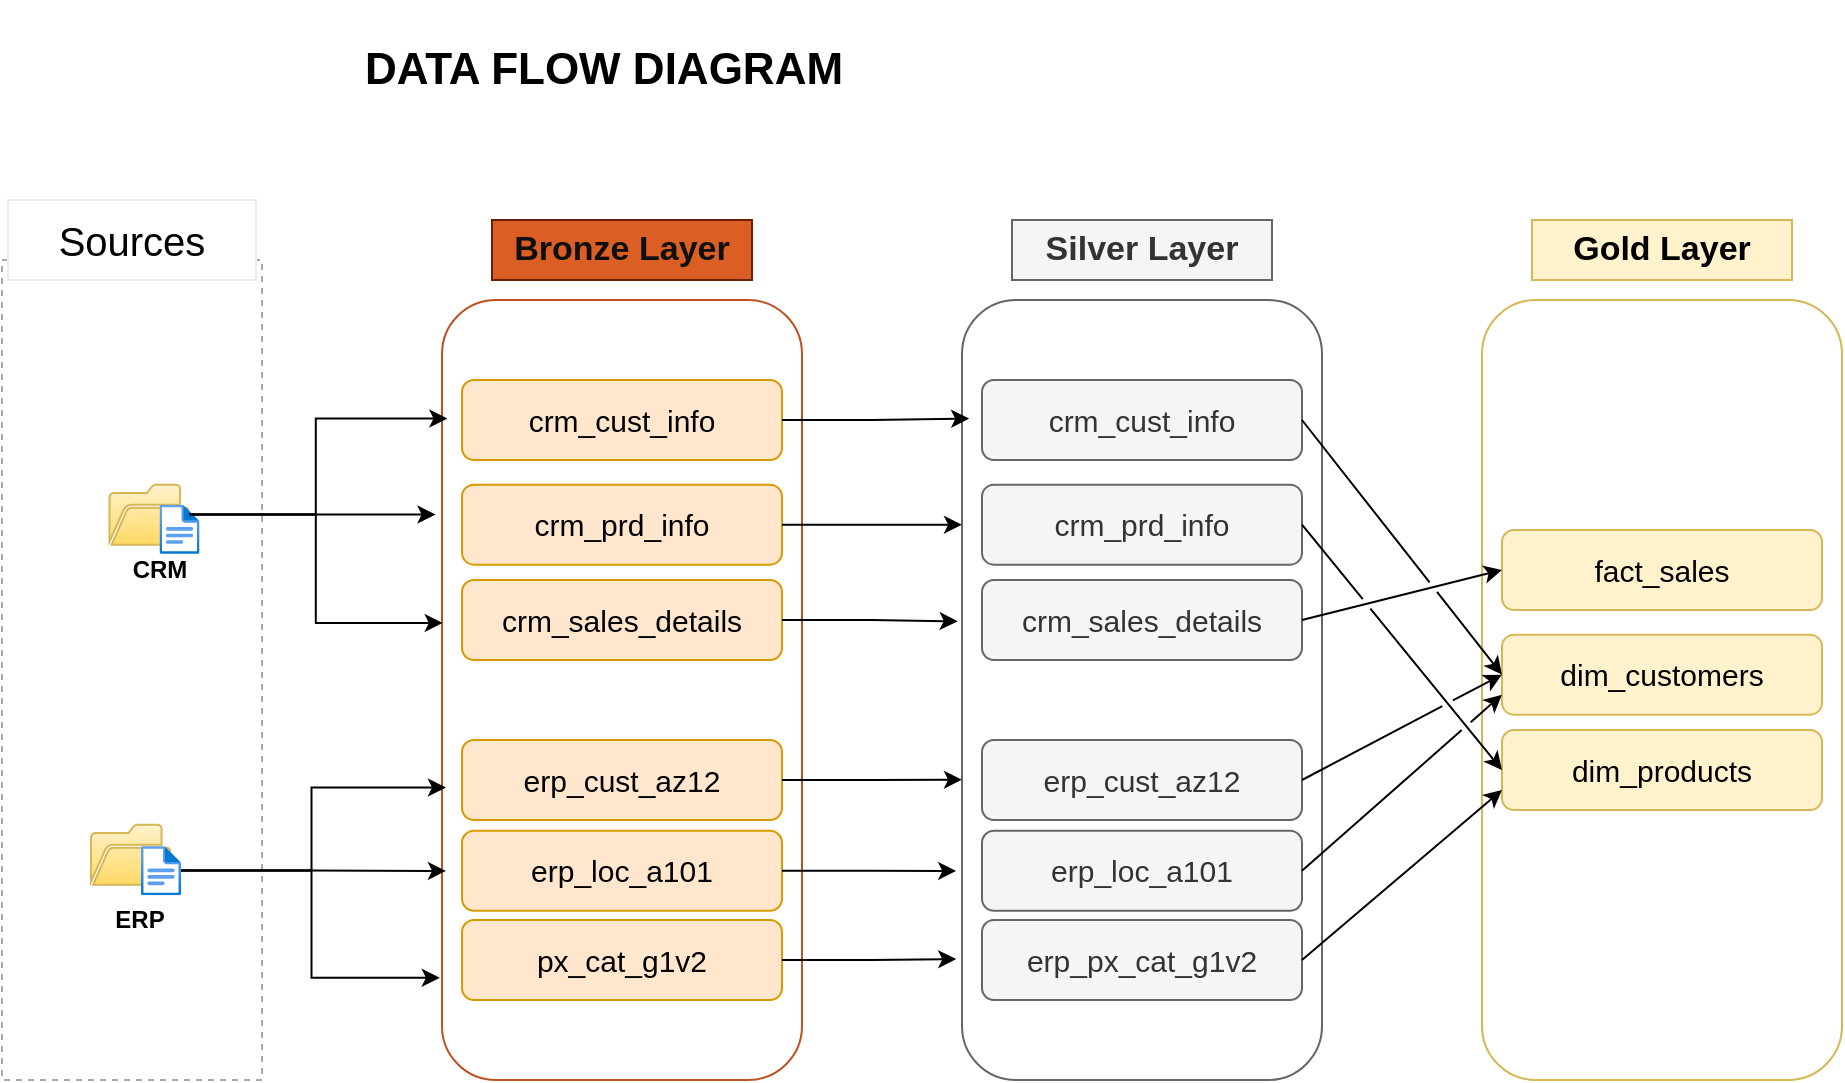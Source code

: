 <mxfile version="28.0.6">
  <diagram name="Page-1" id="XEuOx9e2rnWo8r7RSylf">
    <mxGraphModel dx="1815" dy="589" grid="1" gridSize="10" guides="1" tooltips="1" connect="1" arrows="1" fold="1" page="1" pageScale="1" pageWidth="850" pageHeight="1100" math="0" shadow="0">
      <root>
        <mxCell id="0" />
        <mxCell id="1" parent="0" />
        <mxCell id="_bO4fHlILCpRPKUWCTL3-1" value="&lt;span style=&quot;color: rgba(0, 0, 0, 0); font-family: monospace; font-size: 0px; text-align: start; text-wrap-mode: nowrap;&quot;&gt;%3CmxGraphModel%3E%3Croot%3E%3CmxCell%20id%3D%220%22%2F%3E%3CmxCell%20id%3D%221%22%20parent%3D%220%22%2F%3E%3CmxCell%20id%3D%222%22%20value%3D%22%22%20style%3D%22sketch%3D0%3BpointerEvents%3D1%3Bshadow%3D0%3Bdashed%3D0%3Bhtml%3D1%3BstrokeColor%3D%23d6b656%3BfillColor%3D%23fff2cc%3BlabelPosition%3Dcenter%3BverticalLabelPosition%3Dbottom%3BverticalAlign%3Dtop%3BoutlineConnect%3D0%3Balign%3Dcenter%3Bshape%3Dmxgraph.office.concepts.folder_open%3BgradientColor%3D%23ffd966%3B%22%20vertex%3D%221%22%20parent%3D%221%22%3E%3CmxGeometry%20x%3D%22255%22%20y%3D%22210%22%20width%3D%2240%22%20height%3D%2230%22%20as%3D%22geometry%22%2F%3E%3C%2FmxCell%3E%3CmxCell%20id%3D%223%22%20value%3D%22%22%20style%3D%22image%3Baspect%3Dfixed%3Bhtml%3D1%3Bpoints%3D%5B%5D%3Balign%3Dcenter%3BfontSize%3D12%3Bimage%3Dimg%2Flib%2Fazure2%2Fgeneral%2FFile.svg%3B%22%20vertex%3D%221%22%20parent%3D%221%22%3E%3CmxGeometry%20x%3D%22280%22%20y%3D%22220%22%20width%3D%2220%22%20height%3D%2224.64%22%20as%3D%22geometry%22%2F%3E%3C%2FmxCell%3E%3CmxCell%20id%3D%224%22%20value%3D%22%26lt%3Bb%26gt%3BCRM%26lt%3B%2Fb%26gt%3B%22%20style%3D%22text%3Bhtml%3D1%3Balign%3Dcenter%3BverticalAlign%3Dmiddle%3BwhiteSpace%3Dwrap%3Brounded%3D0%3B%22%20vertex%3D%221%22%20parent%3D%221%22%3E%3CmxGeometry%20x%3D%22255%22%20y%3D%22240%22%20width%3D%2250%22%20height%3D%2224.64%22%20as%3D%22geometry%22%2F%3E%3C%2FmxCell%3E%3CmxCell%20id%3D%225%22%20value%3D%22%22%20style%3D%22sketch%3D0%3BpointerEvents%3D1%3Bshadow%3D0%3Bdashed%3D0%3Bhtml%3D1%3BstrokeColor%3D%23d6b656%3BfillColor%3D%23fff2cc%3BlabelPosition%3Dcenter%3BverticalLabelPosition%3Dbottom%3BverticalAlign%3Dtop%3BoutlineConnect%3D0%3Balign%3Dcenter%3Bshape%3Dmxgraph.office.concepts.folder_open%3BgradientColor%3D%23ffd966%3B%22%20vertex%3D%221%22%20parent%3D%221%22%3E%3CmxGeometry%20x%3D%22255%22%20y%3D%22264.64%22%20width%3D%2240%22%20height%3D%2230%22%20as%3D%22geometry%22%2F%3E%3C%2FmxCell%3E%3CmxCell%20id%3D%226%22%20value%3D%22%22%20style%3D%22image%3Baspect%3Dfixed%3Bhtml%3D1%3Bpoints%3D%5B%5D%3Balign%3Dcenter%3BfontSize%3D12%3Bimage%3Dimg%2Flib%2Fazure2%2Fgeneral%2FFile.svg%3B%22%20vertex%3D%221%22%20parent%3D%221%22%3E%3CmxGeometry%20x%3D%22280%22%20y%3D%22275.36%22%20width%3D%2220%22%20height%3D%2224.64%22%20as%3D%22geometry%22%2F%3E%3C%2FmxCell%3E%3CmxCell%20id%3D%227%22%20value%3D%22%26lt%3Bb%26gt%3BERP%26lt%3B%2Fb%26gt%3B%22%20style%3D%22text%3Bhtml%3D1%3Balign%3Dcenter%3BverticalAlign%3Dmiddle%3BwhiteSpace%3Dwrap%3Brounded%3D0%3B%22%20vertex%3D%221%22%20parent%3D%221%22%3E%3CmxGeometry%20x%3D%22250%22%20y%3D%22294.64%22%20width%3D%2250%22%20height%3D%2224.64%22%20as%3D%22geometry%22%2F%3E%3C%2FmxCell%3E%3CmxCell%20id%3D%228%22%20value%3D%22%22%20style%3D%22line%3BstrokeWidth%3D2%3Bhtml%3D1%3BstrokeColor%3D%23787878%3B%22%20vertex%3D%221%22%20parent%3D%221%22%3E%3CmxGeometry%20x%3D%22220%22%20y%3D%22330%22%20width%3D%22110%22%20height%3D%2210%22%20as%3D%22geometry%22%2F%3E%3C%2FmxCell%3E%3CmxCell%20id%3D%229%22%20value%3D%22Object%20Type%20%3A%20CSV%20Files%26lt%3Bdiv%26gt%3B%26lt%3Bbr%26gt%3B%26lt%3B%2Fdiv%26gt%3B%22%20style%3D%22text%3Bhtml%3D1%3Balign%3Dcenter%3BverticalAlign%3Dmiddle%3BwhiteSpace%3Dwrap%3Brounded%3D0%3B%22%20vertex%3D%221%22%20parent%3D%221%22%3E%3CmxGeometry%20x%3D%22220%22%20y%3D%22360%22%20width%3D%22110%22%20height%3D%2230%22%20as%3D%22geometry%22%2F%3E%3C%2FmxCell%3E%3C%2Froot%3E%3C%2FmxGraphModel%3E&lt;/span&gt;&lt;span style=&quot;color: rgba(0, 0, 0, 0); font-family: monospace; font-size: 0px; text-align: start; text-wrap-mode: nowrap;&quot;&gt;%3CmxGraphModel%3E%3Croot%3E%3CmxCell%20id%3D%220%22%2F%3E%3CmxCell%20id%3D%221%22%20parent%3D%220%22%2F%3E%3CmxCell%20id%3D%222%22%20value%3D%22%22%20style%3D%22sketch%3D0%3BpointerEvents%3D1%3Bshadow%3D0%3Bdashed%3D0%3Bhtml%3D1%3BstrokeColor%3D%23d6b656%3BfillColor%3D%23fff2cc%3BlabelPosition%3Dcenter%3BverticalLabelPosition%3Dbottom%3BverticalAlign%3Dtop%3BoutlineConnect%3D0%3Balign%3Dcenter%3Bshape%3Dmxgraph.office.concepts.folder_open%3BgradientColor%3D%23ffd966%3B%22%20vertex%3D%221%22%20parent%3D%221%22%3E%3CmxGeometry%20x%3D%22255%22%20y%3D%22210%22%20width%3D%2240%22%20height%3D%2230%22%20as%3D%22geometry%22%2F%3E%3C%2FmxCell%3E%3CmxCell%20id%3D%223%22%20value%3D%22%22%20style%3D%22image%3Baspect%3Dfixed%3Bhtml%3D1%3Bpoints%3D%5B%5D%3Balign%3Dcenter%3BfontSize%3D12%3Bimage%3Dimg%2Flib%2Fazure2%2Fgeneral%2FFile.svg%3B%22%20vertex%3D%221%22%20parent%3D%221%22%3E%3CmxGeometry%20x%3D%22280%22%20y%3D%22220%22%20width%3D%2220%22%20height%3D%2224.64%22%20as%3D%22geometry%22%2F%3E%3C%2FmxCell%3E%3CmxCell%20id%3D%224%22%20value%3D%22%26lt%3Bb%26gt%3BCRM%26lt%3B%2Fb%26gt%3B%22%20style%3D%22text%3Bhtml%3D1%3Balign%3Dcenter%3BverticalAlign%3Dmiddle%3BwhiteSpace%3Dwrap%3Brounded%3D0%3B%22%20vertex%3D%221%22%20parent%3D%221%22%3E%3CmxGeometry%20x%3D%22255%22%20y%3D%22240%22%20width%3D%2250%22%20height%3D%2224.64%22%20as%3D%22geometry%22%2F%3E%3C%2FmxCell%3E%3CmxCell%20id%3D%225%22%20value%3D%22%22%20style%3D%22sketch%3D0%3BpointerEvents%3D1%3Bshadow%3D0%3Bdashed%3D0%3Bhtml%3D1%3BstrokeColor%3D%23d6b656%3BfillColor%3D%23fff2cc%3BlabelPosition%3Dcenter%3BverticalLabelPosition%3Dbottom%3BverticalAlign%3Dtop%3BoutlineConnect%3D0%3Balign%3Dcenter%3Bshape%3Dmxgraph.office.concepts.folder_open%3BgradientColor%3D%23ffd966%3B%22%20vertex%3D%221%22%20parent%3D%221%22%3E%3CmxGeometry%20x%3D%22255%22%20y%3D%22264.64%22%20width%3D%2240%22%20height%3D%2230%22%20as%3D%22geometry%22%2F%3E%3C%2FmxCell%3E%3CmxCell%20id%3D%226%22%20value%3D%22%22%20style%3D%22image%3Baspect%3Dfixed%3Bhtml%3D1%3Bpoints%3D%5B%5D%3Balign%3Dcenter%3BfontSize%3D12%3Bimage%3Dimg%2Flib%2Fazure2%2Fgeneral%2FFile.svg%3B%22%20vertex%3D%221%22%20parent%3D%221%22%3E%3CmxGeometry%20x%3D%22280%22%20y%3D%22275.36%22%20width%3D%2220%22%20height%3D%2224.64%22%20as%3D%22geometry%22%2F%3E%3C%2FmxCell%3E%3CmxCell%20id%3D%227%22%20value%3D%22%26lt%3Bb%26gt%3BERP%26lt%3B%2Fb%26gt%3B%22%20style%3D%22text%3Bhtml%3D1%3Balign%3Dcenter%3BverticalAlign%3Dmiddle%3BwhiteSpace%3Dwrap%3Brounded%3D0%3B%22%20vertex%3D%221%22%20parent%3D%221%22%3E%3CmxGeometry%20x%3D%22250%22%20y%3D%22294.64%22%20width%3D%2250%22%20height%3D%2224.64%22%20as%3D%22geometry%22%2F%3E%3C%2FmxCell%3E%3CmxCell%20id%3D%228%22%20value%3D%22%22%20style%3D%22line%3BstrokeWidth%3D2%3Bhtml%3D1%3BstrokeColor%3D%23787878%3B%22%20vertex%3D%221%22%20parent%3D%221%22%3E%3CmxGeometry%20x%3D%22220%22%20y%3D%22330%22%20width%3D%22110%22%20height%3D%2210%22%20as%3D%22geometry%22%2F%3E%3C%2FmxCell%3E%3CmxCell%20id%3D%229%22%20value%3D%22Object%20Type%20%3A%20CSV%20Files%26lt%3Bdiv%26gt%3B%26lt%3Bbr%26gt%3B%26lt%3B%2Fdiv%26gt%3B%22%20style%3D%22text%3Bhtml%3D1%3Balign%3Dcenter%3BverticalAlign%3Dmiddle%3BwhiteSpace%3Dwrap%3Brounded%3D0%3B%22%20vertex%3D%221%22%20parent%3D%221%22%3E%3CmxGeometry%20x%3D%22220%22%20y%3D%22360%22%20width%3D%22110%22%20height%3D%2230%22%20as%3D%22geometry%22%2F%3E%3C%2FmxCell%3E%3C%2Froot%3E%3C%2FmxGraphModel%3E&lt;/span&gt;" style="rounded=0;whiteSpace=wrap;html=1;strokeColor=#A9A9A9;dashed=1;" parent="1" vertex="1">
          <mxGeometry x="-90" y="430" width="130" height="410" as="geometry" />
        </mxCell>
        <mxCell id="_bO4fHlILCpRPKUWCTL3-2" value="&lt;font style=&quot;font-size: 17px;&quot;&gt;&lt;b&gt;Bronze Layer&lt;/b&gt;&lt;/font&gt;" style="rounded=0;whiteSpace=wrap;html=1;fillColor=light-dark(#DB5F25,#CF8360);fontColor=#0F0F0F;strokeColor=#6D1F00;" parent="1" vertex="1">
          <mxGeometry x="155" y="410" width="130" height="30" as="geometry" />
        </mxCell>
        <mxCell id="_bO4fHlILCpRPKUWCTL3-3" style="edgeStyle=orthogonalEdgeStyle;rounded=0;orthogonalLoop=1;jettySize=auto;html=1;exitX=0.5;exitY=1;exitDx=0;exitDy=0;" parent="1" source="_bO4fHlILCpRPKUWCTL3-2" target="_bO4fHlILCpRPKUWCTL3-2" edge="1">
          <mxGeometry relative="1" as="geometry" />
        </mxCell>
        <mxCell id="_bO4fHlILCpRPKUWCTL3-5" value="" style="sketch=0;pointerEvents=1;shadow=0;dashed=0;html=1;strokeColor=#d6b656;fillColor=#fff2cc;labelPosition=center;verticalLabelPosition=bottom;verticalAlign=top;outlineConnect=0;align=center;shape=mxgraph.office.concepts.folder_open;gradientColor=#ffd966;" parent="1" vertex="1">
          <mxGeometry x="-36.25" y="542.32" width="40" height="30" as="geometry" />
        </mxCell>
        <mxCell id="_bO4fHlILCpRPKUWCTL3-6" value="" style="image;aspect=fixed;html=1;points=[];align=center;fontSize=12;image=img/lib/azure2/general/File.svg;" parent="1" vertex="1">
          <mxGeometry x="-11.25" y="552.32" width="20" height="24.64" as="geometry" />
        </mxCell>
        <mxCell id="_bO4fHlILCpRPKUWCTL3-7" value="&lt;b&gt;CRM&lt;/b&gt;" style="text;html=1;align=center;verticalAlign=middle;whiteSpace=wrap;rounded=0;" parent="1" vertex="1">
          <mxGeometry x="-36.25" y="572.32" width="50" height="24.64" as="geometry" />
        </mxCell>
        <mxCell id="_bO4fHlILCpRPKUWCTL3-8" value="" style="sketch=0;pointerEvents=1;shadow=0;dashed=0;html=1;strokeColor=#d6b656;fillColor=#fff2cc;labelPosition=center;verticalLabelPosition=bottom;verticalAlign=top;outlineConnect=0;align=center;shape=mxgraph.office.concepts.folder_open;gradientColor=#ffd966;" parent="1" vertex="1">
          <mxGeometry x="-45.5" y="712.32" width="40" height="30" as="geometry" />
        </mxCell>
        <mxCell id="_bO4fHlILCpRPKUWCTL3-9" value="" style="image;aspect=fixed;html=1;points=[];align=center;fontSize=12;image=img/lib/azure2/general/File.svg;" parent="1" vertex="1">
          <mxGeometry x="-20.5" y="723.04" width="20" height="24.64" as="geometry" />
        </mxCell>
        <mxCell id="_bO4fHlILCpRPKUWCTL3-10" value="&lt;b&gt;ERP&lt;/b&gt;" style="text;html=1;align=center;verticalAlign=middle;whiteSpace=wrap;rounded=0;" parent="1" vertex="1">
          <mxGeometry x="-46.25" y="747.68" width="50" height="24.64" as="geometry" />
        </mxCell>
        <mxCell id="_bO4fHlILCpRPKUWCTL3-18" value="&lt;font style=&quot;font-size: 20px;&quot;&gt;Sources&lt;/font&gt;" style="rounded=0;whiteSpace=wrap;html=1;strokeColor=#ECECEC;" parent="1" vertex="1">
          <mxGeometry x="-87" y="400" width="124" height="40" as="geometry" />
        </mxCell>
        <mxCell id="_bO4fHlILCpRPKUWCTL3-20" value="&lt;span style=&quot;color: rgba(0, 0, 0, 0); font-family: monospace; font-size: 0px; text-align: start; text-wrap-mode: nowrap;&quot;&gt;%3CmxGraphModel%3E%3Croot%3E%3CmxCell%20id%3D%220%22%2F%3E%3CmxCell%20id%3D%221%22%20parent%3D%220%22%2F%3E%3CmxCell%20id%3D%222%22%20value%3D%22crm_cust_info%22%20style%3D%22rounded%3D1%3BwhiteSpace%3Dwrap%3Bhtml%3D1%3BstrokeColor%3D%23d79b00%3BfillColor%3D%23ffe6cc%3B%22%20vertex%3D%221%22%20parent%3D%221%22%3E%3CmxGeometry%20x%3D%22270%22%20y%3D%22490%22%20width%3D%22160%22%20height%3D%2240%22%20as%3D%22geometry%22%2F%3E%3C%2FmxCell%3E%3C%2Froot%3E%3C%2FmxGraphModel%3E&lt;/span&gt;&lt;span style=&quot;color: rgba(0, 0, 0, 0); font-family: monospace; font-size: 0px; text-align: start; text-wrap-mode: nowrap;&quot;&gt;%3CmxGraphModel%3E%3Croot%3E%3CmxCell%20id%3D%220%22%2F%3E%3CmxCell%20id%3D%221%22%20parent%3D%220%22%2F%3E%3CmxCell%20id%3D%222%22%20value%3D%22crm_cust_info%22%20style%3D%22rounded%3D1%3BwhiteSpace%3Dwrap%3Bhtml%3D1%3BstrokeColor%3D%23d79b00%3BfillColor%3D%23ffe6cc%3B%22%20vertex%3D%221%22%20parent%3D%221%22%3E%3CmxGeometry%20x%3D%22270%22%20y%3D%22490%22%20width%3D%22160%22%20height%3D%2240%22%20as%3D%22geometry%22%2F%3E%3C%2FmxCell%3E%3C%2Froot%3E%3C%2FmxGraphModel%3E&lt;/span&gt;" style="rounded=1;whiteSpace=wrap;html=1;strokeColor=#BD5220;" parent="1" vertex="1">
          <mxGeometry x="130" y="450" width="180" height="390" as="geometry" />
        </mxCell>
        <mxCell id="_bO4fHlILCpRPKUWCTL3-23" value="&lt;font style=&quot;font-size: 15px;&quot;&gt;crm_cust_info&lt;/font&gt;" style="rounded=1;whiteSpace=wrap;html=1;strokeColor=#d79b00;fillColor=#ffe6cc;" parent="1" vertex="1">
          <mxGeometry x="140" y="490" width="160" height="40" as="geometry" />
        </mxCell>
        <mxCell id="_bO4fHlILCpRPKUWCTL3-24" value="&lt;font style=&quot;font-size: 15px;&quot;&gt;crm_prd_info&lt;/font&gt;" style="rounded=1;whiteSpace=wrap;html=1;strokeColor=#d79b00;fillColor=#ffe6cc;" parent="1" vertex="1">
          <mxGeometry x="140" y="542.32" width="160" height="40" as="geometry" />
        </mxCell>
        <mxCell id="_bO4fHlILCpRPKUWCTL3-25" value="&lt;font style=&quot;font-size: 15px;&quot;&gt;crm_sales_details&lt;/font&gt;" style="rounded=1;whiteSpace=wrap;html=1;strokeColor=#d79b00;fillColor=#ffe6cc;" parent="1" vertex="1">
          <mxGeometry x="140" y="590" width="160" height="40" as="geometry" />
        </mxCell>
        <mxCell id="_bO4fHlILCpRPKUWCTL3-42" value="&lt;font style=&quot;font-size: 15px;&quot;&gt;erp_cust_az12&lt;/font&gt;" style="rounded=1;whiteSpace=wrap;html=1;strokeColor=#d79b00;fillColor=#ffe6cc;" parent="1" vertex="1">
          <mxGeometry x="140" y="670" width="160" height="40" as="geometry" />
        </mxCell>
        <mxCell id="_bO4fHlILCpRPKUWCTL3-43" value="&lt;font style=&quot;font-size: 15px;&quot;&gt;erp_loc_a101&lt;/font&gt;" style="rounded=1;whiteSpace=wrap;html=1;strokeColor=#d79b00;fillColor=#ffe6cc;" parent="1" vertex="1">
          <mxGeometry x="140" y="715.36" width="160" height="40" as="geometry" />
        </mxCell>
        <mxCell id="_bO4fHlILCpRPKUWCTL3-44" value="&lt;font style=&quot;font-size: 15px;&quot;&gt;px_cat_g1v2&lt;/font&gt;" style="rounded=1;whiteSpace=wrap;html=1;strokeColor=#d79b00;fillColor=#ffe6cc;" parent="1" vertex="1">
          <mxGeometry x="140" y="760" width="160" height="40" as="geometry" />
        </mxCell>
        <mxCell id="_bO4fHlILCpRPKUWCTL3-47" style="edgeStyle=orthogonalEdgeStyle;rounded=0;orthogonalLoop=1;jettySize=auto;html=1;entryX=0.011;entryY=0.625;entryDx=0;entryDy=0;entryPerimeter=0;" parent="1" source="_bO4fHlILCpRPKUWCTL3-9" target="_bO4fHlILCpRPKUWCTL3-20" edge="1">
          <mxGeometry relative="1" as="geometry" />
        </mxCell>
        <mxCell id="_bO4fHlILCpRPKUWCTL3-48" style="edgeStyle=orthogonalEdgeStyle;rounded=0;orthogonalLoop=1;jettySize=auto;html=1;entryX=-0.006;entryY=0.869;entryDx=0;entryDy=0;entryPerimeter=0;" parent="1" source="_bO4fHlILCpRPKUWCTL3-9" target="_bO4fHlILCpRPKUWCTL3-20" edge="1">
          <mxGeometry relative="1" as="geometry" />
        </mxCell>
        <mxCell id="_bO4fHlILCpRPKUWCTL3-50" style="edgeStyle=orthogonalEdgeStyle;rounded=0;orthogonalLoop=1;jettySize=auto;html=1;entryX=-0.018;entryY=0.275;entryDx=0;entryDy=0;entryPerimeter=0;" parent="1" source="_bO4fHlILCpRPKUWCTL3-5" target="_bO4fHlILCpRPKUWCTL3-20" edge="1">
          <mxGeometry relative="1" as="geometry" />
        </mxCell>
        <mxCell id="_bO4fHlILCpRPKUWCTL3-51" style="edgeStyle=orthogonalEdgeStyle;rounded=0;orthogonalLoop=1;jettySize=auto;html=1;entryX=0.015;entryY=0.152;entryDx=0;entryDy=0;entryPerimeter=0;" parent="1" source="_bO4fHlILCpRPKUWCTL3-5" target="_bO4fHlILCpRPKUWCTL3-20" edge="1">
          <mxGeometry relative="1" as="geometry" />
        </mxCell>
        <mxCell id="_bO4fHlILCpRPKUWCTL3-52" style="edgeStyle=orthogonalEdgeStyle;rounded=0;orthogonalLoop=1;jettySize=auto;html=1;entryX=0.002;entryY=0.414;entryDx=0;entryDy=0;entryPerimeter=0;" parent="1" source="_bO4fHlILCpRPKUWCTL3-5" target="_bO4fHlILCpRPKUWCTL3-20" edge="1">
          <mxGeometry relative="1" as="geometry" />
        </mxCell>
        <mxCell id="_bO4fHlILCpRPKUWCTL3-53" style="edgeStyle=orthogonalEdgeStyle;rounded=0;orthogonalLoop=1;jettySize=auto;html=1;entryX=0.011;entryY=0.732;entryDx=0;entryDy=0;entryPerimeter=0;" parent="1" source="_bO4fHlILCpRPKUWCTL3-9" target="_bO4fHlILCpRPKUWCTL3-20" edge="1">
          <mxGeometry relative="1" as="geometry" />
        </mxCell>
        <mxCell id="_bO4fHlILCpRPKUWCTL3-54" value="&lt;font style=&quot;font-size: 22px;&quot;&gt;&lt;b&gt;DATA FLOW DIAGRAM&lt;/b&gt;&lt;/font&gt;" style="text;html=1;align=center;verticalAlign=middle;whiteSpace=wrap;rounded=0;" parent="1" vertex="1">
          <mxGeometry x="66" y="300" width="290" height="70" as="geometry" />
        </mxCell>
        <mxCell id="3GcuCjyDAjfiiXlnB7S2-1" value="&lt;font style=&quot;font-size: 17px;&quot;&gt;&lt;b&gt;Silver Layer&lt;/b&gt;&lt;/font&gt;" style="rounded=0;whiteSpace=wrap;html=1;fillColor=#f5f5f5;fontColor=#333333;strokeColor=#666666;" parent="1" vertex="1">
          <mxGeometry x="415" y="410" width="130" height="30" as="geometry" />
        </mxCell>
        <mxCell id="3GcuCjyDAjfiiXlnB7S2-2" style="edgeStyle=orthogonalEdgeStyle;rounded=0;orthogonalLoop=1;jettySize=auto;html=1;exitX=0.5;exitY=1;exitDx=0;exitDy=0;fillColor=#f5f5f5;strokeColor=#666666;" parent="1" source="3GcuCjyDAjfiiXlnB7S2-1" target="3GcuCjyDAjfiiXlnB7S2-1" edge="1">
          <mxGeometry relative="1" as="geometry" />
        </mxCell>
        <mxCell id="3GcuCjyDAjfiiXlnB7S2-3" value="&lt;span style=&quot;color: rgba(0, 0, 0, 0); font-family: monospace; font-size: 0px; text-align: start; text-wrap-mode: nowrap;&quot;&gt;%3CmxGraphModel%3E%3Croot%3E%3CmxCell%20id%3D%220%22%2F%3E%3CmxCell%20id%3D%221%22%20parent%3D%220%22%2F%3E%3CmxCell%20id%3D%222%22%20value%3D%22crm_cust_info%22%20style%3D%22rounded%3D1%3BwhiteSpace%3Dwrap%3Bhtml%3D1%3BstrokeColor%3D%23d79b00%3BfillColor%3D%23ffe6cc%3B%22%20vertex%3D%221%22%20parent%3D%221%22%3E%3CmxGeometry%20x%3D%22270%22%20y%3D%22490%22%20width%3D%22160%22%20height%3D%2240%22%20as%3D%22geometry%22%2F%3E%3C%2FmxCell%3E%3C%2Froot%3E%3C%2FmxGraphModel%3E&lt;/span&gt;&lt;span style=&quot;color: rgba(0, 0, 0, 0); font-family: monospace; font-size: 0px; text-align: start; text-wrap-mode: nowrap;&quot;&gt;%3CmxGraphModel%3E%3Croot%3E%3CmxCell%20id%3D%220%22%2F%3E%3CmxCell%20id%3D%221%22%20parent%3D%220%22%2F%3E%3CmxCell%20id%3D%222%22%20value%3D%22crm_cust_info%22%20style%3D%22rounded%3D1%3BwhiteSpace%3Dwrap%3Bhtml%3D1%3BstrokeColor%3D%23d79b00%3BfillColor%3D%23ffe6cc%3B%22%20vertex%3D%221%22%20parent%3D%221%22%3E%3CmxGeometry%20x%3D%22270%22%20y%3D%22490%22%20width%3D%22160%22%20height%3D%2240%22%20as%3D%22geometry%22%2F%3E%3C%2FmxCell%3E%3C%2Froot%3E%3C%2FmxGraphModel%3E&lt;/span&gt;" style="rounded=1;whiteSpace=wrap;html=1;strokeColor=#666666;fillColor=#FFFFFF;fontColor=#333333;" parent="1" vertex="1">
          <mxGeometry x="390" y="450" width="180" height="390" as="geometry" />
        </mxCell>
        <mxCell id="3GcuCjyDAjfiiXlnB7S2-4" value="&lt;font style=&quot;font-size: 15px;&quot;&gt;crm_cust_info&lt;/font&gt;" style="rounded=1;whiteSpace=wrap;html=1;strokeColor=#666666;fillColor=#f5f5f5;fontColor=#333333;" parent="1" vertex="1">
          <mxGeometry x="400" y="490" width="160" height="40" as="geometry" />
        </mxCell>
        <mxCell id="3GcuCjyDAjfiiXlnB7S2-5" value="&lt;font style=&quot;font-size: 15px;&quot;&gt;crm_prd_info&lt;/font&gt;" style="rounded=1;whiteSpace=wrap;html=1;strokeColor=#666666;fillColor=#f5f5f5;fontColor=#333333;" parent="1" vertex="1">
          <mxGeometry x="400" y="542.32" width="160" height="40" as="geometry" />
        </mxCell>
        <mxCell id="3GcuCjyDAjfiiXlnB7S2-6" value="&lt;font style=&quot;font-size: 15px;&quot;&gt;crm_sales_details&lt;/font&gt;" style="rounded=1;whiteSpace=wrap;html=1;strokeColor=#666666;fillColor=#f5f5f5;fontColor=#333333;" parent="1" vertex="1">
          <mxGeometry x="400" y="590" width="160" height="40" as="geometry" />
        </mxCell>
        <mxCell id="3GcuCjyDAjfiiXlnB7S2-7" value="&lt;font style=&quot;font-size: 15px;&quot;&gt;erp_cust_az12&lt;/font&gt;" style="rounded=1;whiteSpace=wrap;html=1;strokeColor=#666666;fillColor=#f5f5f5;fontColor=#333333;" parent="1" vertex="1">
          <mxGeometry x="400" y="670" width="160" height="40" as="geometry" />
        </mxCell>
        <mxCell id="3GcuCjyDAjfiiXlnB7S2-8" value="&lt;font style=&quot;font-size: 15px;&quot;&gt;erp_loc_a101&lt;/font&gt;" style="rounded=1;whiteSpace=wrap;html=1;strokeColor=#666666;fillColor=#f5f5f5;fontColor=#333333;" parent="1" vertex="1">
          <mxGeometry x="400" y="715.36" width="160" height="40" as="geometry" />
        </mxCell>
        <mxCell id="3GcuCjyDAjfiiXlnB7S2-9" value="&lt;font style=&quot;font-size: 15px;&quot;&gt;erp_px_cat_g1v2&lt;/font&gt;" style="rounded=1;whiteSpace=wrap;html=1;strokeColor=#666666;fillColor=#f5f5f5;fontColor=#333333;" parent="1" vertex="1">
          <mxGeometry x="400" y="760" width="160" height="40" as="geometry" />
        </mxCell>
        <mxCell id="3GcuCjyDAjfiiXlnB7S2-10" style="edgeStyle=orthogonalEdgeStyle;rounded=0;orthogonalLoop=1;jettySize=auto;html=1;entryX=0.02;entryY=0.152;entryDx=0;entryDy=0;entryPerimeter=0;" parent="1" source="_bO4fHlILCpRPKUWCTL3-23" target="3GcuCjyDAjfiiXlnB7S2-3" edge="1">
          <mxGeometry relative="1" as="geometry" />
        </mxCell>
        <mxCell id="3GcuCjyDAjfiiXlnB7S2-13" style="edgeStyle=orthogonalEdgeStyle;rounded=0;orthogonalLoop=1;jettySize=auto;html=1;entryX=0;entryY=0.288;entryDx=0;entryDy=0;entryPerimeter=0;" parent="1" source="_bO4fHlILCpRPKUWCTL3-24" target="3GcuCjyDAjfiiXlnB7S2-3" edge="1">
          <mxGeometry relative="1" as="geometry" />
        </mxCell>
        <mxCell id="3GcuCjyDAjfiiXlnB7S2-14" style="edgeStyle=orthogonalEdgeStyle;rounded=0;orthogonalLoop=1;jettySize=auto;html=1;entryX=-0.012;entryY=0.412;entryDx=0;entryDy=0;entryPerimeter=0;" parent="1" source="_bO4fHlILCpRPKUWCTL3-25" target="3GcuCjyDAjfiiXlnB7S2-3" edge="1">
          <mxGeometry relative="1" as="geometry" />
        </mxCell>
        <mxCell id="3GcuCjyDAjfiiXlnB7S2-15" style="edgeStyle=orthogonalEdgeStyle;rounded=0;orthogonalLoop=1;jettySize=auto;html=1;entryX=0;entryY=0.615;entryDx=0;entryDy=0;entryPerimeter=0;" parent="1" source="_bO4fHlILCpRPKUWCTL3-42" target="3GcuCjyDAjfiiXlnB7S2-3" edge="1">
          <mxGeometry relative="1" as="geometry" />
        </mxCell>
        <mxCell id="3GcuCjyDAjfiiXlnB7S2-17" style="edgeStyle=orthogonalEdgeStyle;rounded=0;orthogonalLoop=1;jettySize=auto;html=1;entryX=-0.016;entryY=0.732;entryDx=0;entryDy=0;entryPerimeter=0;" parent="1" source="_bO4fHlILCpRPKUWCTL3-43" target="3GcuCjyDAjfiiXlnB7S2-3" edge="1">
          <mxGeometry relative="1" as="geometry" />
        </mxCell>
        <mxCell id="3GcuCjyDAjfiiXlnB7S2-18" style="edgeStyle=orthogonalEdgeStyle;rounded=0;orthogonalLoop=1;jettySize=auto;html=1;entryX=-0.016;entryY=0.845;entryDx=0;entryDy=0;entryPerimeter=0;" parent="1" source="_bO4fHlILCpRPKUWCTL3-44" target="3GcuCjyDAjfiiXlnB7S2-3" edge="1">
          <mxGeometry relative="1" as="geometry" />
        </mxCell>
        <mxCell id="NzRdrL7v5tx1FKvBKXvr-1" value="&lt;font style=&quot;font-size: 17px;&quot;&gt;&lt;b&gt;Gold Layer&lt;/b&gt;&lt;/font&gt;" style="rounded=0;whiteSpace=wrap;html=1;fillColor=#fff2cc;strokeColor=#d6b656;" vertex="1" parent="1">
          <mxGeometry x="675" y="410" width="130" height="30" as="geometry" />
        </mxCell>
        <mxCell id="NzRdrL7v5tx1FKvBKXvr-2" style="edgeStyle=orthogonalEdgeStyle;rounded=0;orthogonalLoop=1;jettySize=auto;html=1;exitX=0.5;exitY=1;exitDx=0;exitDy=0;fillColor=#f5f5f5;strokeColor=#666666;" edge="1" parent="1" source="NzRdrL7v5tx1FKvBKXvr-1" target="NzRdrL7v5tx1FKvBKXvr-1">
          <mxGeometry relative="1" as="geometry" />
        </mxCell>
        <mxCell id="NzRdrL7v5tx1FKvBKXvr-3" value="&lt;span style=&quot;color: rgba(0, 0, 0, 0); font-family: monospace; font-size: 0px; text-align: start; text-wrap-mode: nowrap;&quot;&gt;%3CmxGraphModel%3E%3Croot%3E%3CmxCell%20id%3D%220%22%2F%3E%3CmxCell%20id%3D%221%22%20parent%3D%220%22%2F%3E%3CmxCell%20id%3D%222%22%20value%3D%22crm_cust_info%22%20style%3D%22rounded%3D1%3BwhiteSpace%3Dwrap%3Bhtml%3D1%3BstrokeColor%3D%23d79b00%3BfillColor%3D%23ffe6cc%3B%22%20vertex%3D%221%22%20parent%3D%221%22%3E%3CmxGeometry%20x%3D%22270%22%20y%3D%22490%22%20width%3D%22160%22%20height%3D%2240%22%20as%3D%22geometry%22%2F%3E%3C%2FmxCell%3E%3C%2Froot%3E%3C%2FmxGraphModel%3E&lt;/span&gt;&lt;span style=&quot;color: rgba(0, 0, 0, 0); font-family: monospace; font-size: 0px; text-align: start; text-wrap-mode: nowrap;&quot;&gt;%3CmxGraphModel%3E%3Croot%3E%3CmxCell%20id%3D%220%22%2F%3E%3CmxCell%20id%3D%221%22%20parent%3D%220%22%2F%3E%3CmxCell%20id%3D%222%22%20value%3D%22crm_cust_info%22%20style%3D%22rounded%3D1%3BwhiteSpace%3Dwrap%3Bhtml%3D1%3BstrokeColor%3D%23d79b00%3BfillColor%3D%23ffe6cc%3B%22%20vertex%3D%221%22%20parent%3D%221%22%3E%3CmxGeometry%20x%3D%22270%22%20y%3D%22490%22%20width%3D%22160%22%20height%3D%2240%22%20as%3D%22geometry%22%2F%3E%3C%2FmxCell%3E%3C%2Froot%3E%3C%2FmxGraphModel%3E&lt;/span&gt;" style="rounded=1;whiteSpace=wrap;html=1;strokeColor=#d6b656;fillColor=none;" vertex="1" parent="1">
          <mxGeometry x="650" y="450" width="180" height="390" as="geometry" />
        </mxCell>
        <mxCell id="NzRdrL7v5tx1FKvBKXvr-4" value="&lt;font style=&quot;font-size: 15px;&quot;&gt;fact_sales&lt;/font&gt;" style="rounded=1;whiteSpace=wrap;html=1;strokeColor=#d6b656;fillColor=#fff2cc;" vertex="1" parent="1">
          <mxGeometry x="660" y="565" width="160" height="40" as="geometry" />
        </mxCell>
        <mxCell id="NzRdrL7v5tx1FKvBKXvr-5" value="&lt;font style=&quot;font-size: 15px;&quot;&gt;dim_customers&lt;/font&gt;" style="rounded=1;whiteSpace=wrap;html=1;strokeColor=#d6b656;fillColor=#fff2cc;" vertex="1" parent="1">
          <mxGeometry x="660" y="617.32" width="160" height="40" as="geometry" />
        </mxCell>
        <mxCell id="NzRdrL7v5tx1FKvBKXvr-6" value="&lt;span style=&quot;font-size: 15px;&quot;&gt;dim_products&lt;/span&gt;" style="rounded=1;whiteSpace=wrap;html=1;strokeColor=#d6b656;fillColor=#fff2cc;" vertex="1" parent="1">
          <mxGeometry x="660" y="665" width="160" height="40" as="geometry" />
        </mxCell>
        <mxCell id="NzRdrL7v5tx1FKvBKXvr-10" value="" style="endArrow=classic;html=1;rounded=0;exitX=1;exitY=0.5;exitDx=0;exitDy=0;entryX=0;entryY=0.5;entryDx=0;entryDy=0;jumpStyle=gap;" edge="1" parent="1" source="3GcuCjyDAjfiiXlnB7S2-6" target="NzRdrL7v5tx1FKvBKXvr-4">
          <mxGeometry width="50" height="50" relative="1" as="geometry">
            <mxPoint x="560" y="520" as="sourcePoint" />
            <mxPoint x="610" y="470" as="targetPoint" />
          </mxGeometry>
        </mxCell>
        <mxCell id="NzRdrL7v5tx1FKvBKXvr-15" value="" style="endArrow=classic;html=1;rounded=0;exitX=1;exitY=0.5;exitDx=0;exitDy=0;entryX=0;entryY=0.5;entryDx=0;entryDy=0;jumpStyle=gap;" edge="1" parent="1" source="3GcuCjyDAjfiiXlnB7S2-4" target="NzRdrL7v5tx1FKvBKXvr-5">
          <mxGeometry width="50" height="50" relative="1" as="geometry">
            <mxPoint x="600" y="705" as="sourcePoint" />
            <mxPoint x="700" y="680" as="targetPoint" />
          </mxGeometry>
        </mxCell>
        <mxCell id="NzRdrL7v5tx1FKvBKXvr-16" value="" style="endArrow=classic;html=1;rounded=0;exitX=1;exitY=0.5;exitDx=0;exitDy=0;entryX=0;entryY=0.5;entryDx=0;entryDy=0;jumpStyle=gap;" edge="1" parent="1" source="3GcuCjyDAjfiiXlnB7S2-5" target="NzRdrL7v5tx1FKvBKXvr-6">
          <mxGeometry width="50" height="50" relative="1" as="geometry">
            <mxPoint x="580" y="675" as="sourcePoint" />
            <mxPoint x="680" y="650" as="targetPoint" />
          </mxGeometry>
        </mxCell>
        <mxCell id="NzRdrL7v5tx1FKvBKXvr-17" value="" style="endArrow=classic;html=1;rounded=0;exitX=1;exitY=0.5;exitDx=0;exitDy=0;entryX=0;entryY=0.5;entryDx=0;entryDy=0;jumpStyle=gap;" edge="1" parent="1" source="3GcuCjyDAjfiiXlnB7S2-7" target="NzRdrL7v5tx1FKvBKXvr-5">
          <mxGeometry width="50" height="50" relative="1" as="geometry">
            <mxPoint x="610" y="725" as="sourcePoint" />
            <mxPoint x="710" y="700" as="targetPoint" />
          </mxGeometry>
        </mxCell>
        <mxCell id="NzRdrL7v5tx1FKvBKXvr-18" value="" style="endArrow=classic;html=1;rounded=0;exitX=1;exitY=0.5;exitDx=0;exitDy=0;entryX=0;entryY=0.75;entryDx=0;entryDy=0;jumpStyle=gap;" edge="1" parent="1" source="3GcuCjyDAjfiiXlnB7S2-8" target="NzRdrL7v5tx1FKvBKXvr-5">
          <mxGeometry width="50" height="50" relative="1" as="geometry">
            <mxPoint x="650" y="655" as="sourcePoint" />
            <mxPoint x="750" y="630" as="targetPoint" />
          </mxGeometry>
        </mxCell>
        <mxCell id="NzRdrL7v5tx1FKvBKXvr-19" value="" style="endArrow=classic;html=1;rounded=0;exitX=1;exitY=0.5;exitDx=0;exitDy=0;entryX=0;entryY=0.75;entryDx=0;entryDy=0;jumpStyle=gap;" edge="1" parent="1" source="3GcuCjyDAjfiiXlnB7S2-9" target="NzRdrL7v5tx1FKvBKXvr-6">
          <mxGeometry width="50" height="50" relative="1" as="geometry">
            <mxPoint x="620" y="845" as="sourcePoint" />
            <mxPoint x="720" y="820" as="targetPoint" />
          </mxGeometry>
        </mxCell>
      </root>
    </mxGraphModel>
  </diagram>
</mxfile>
